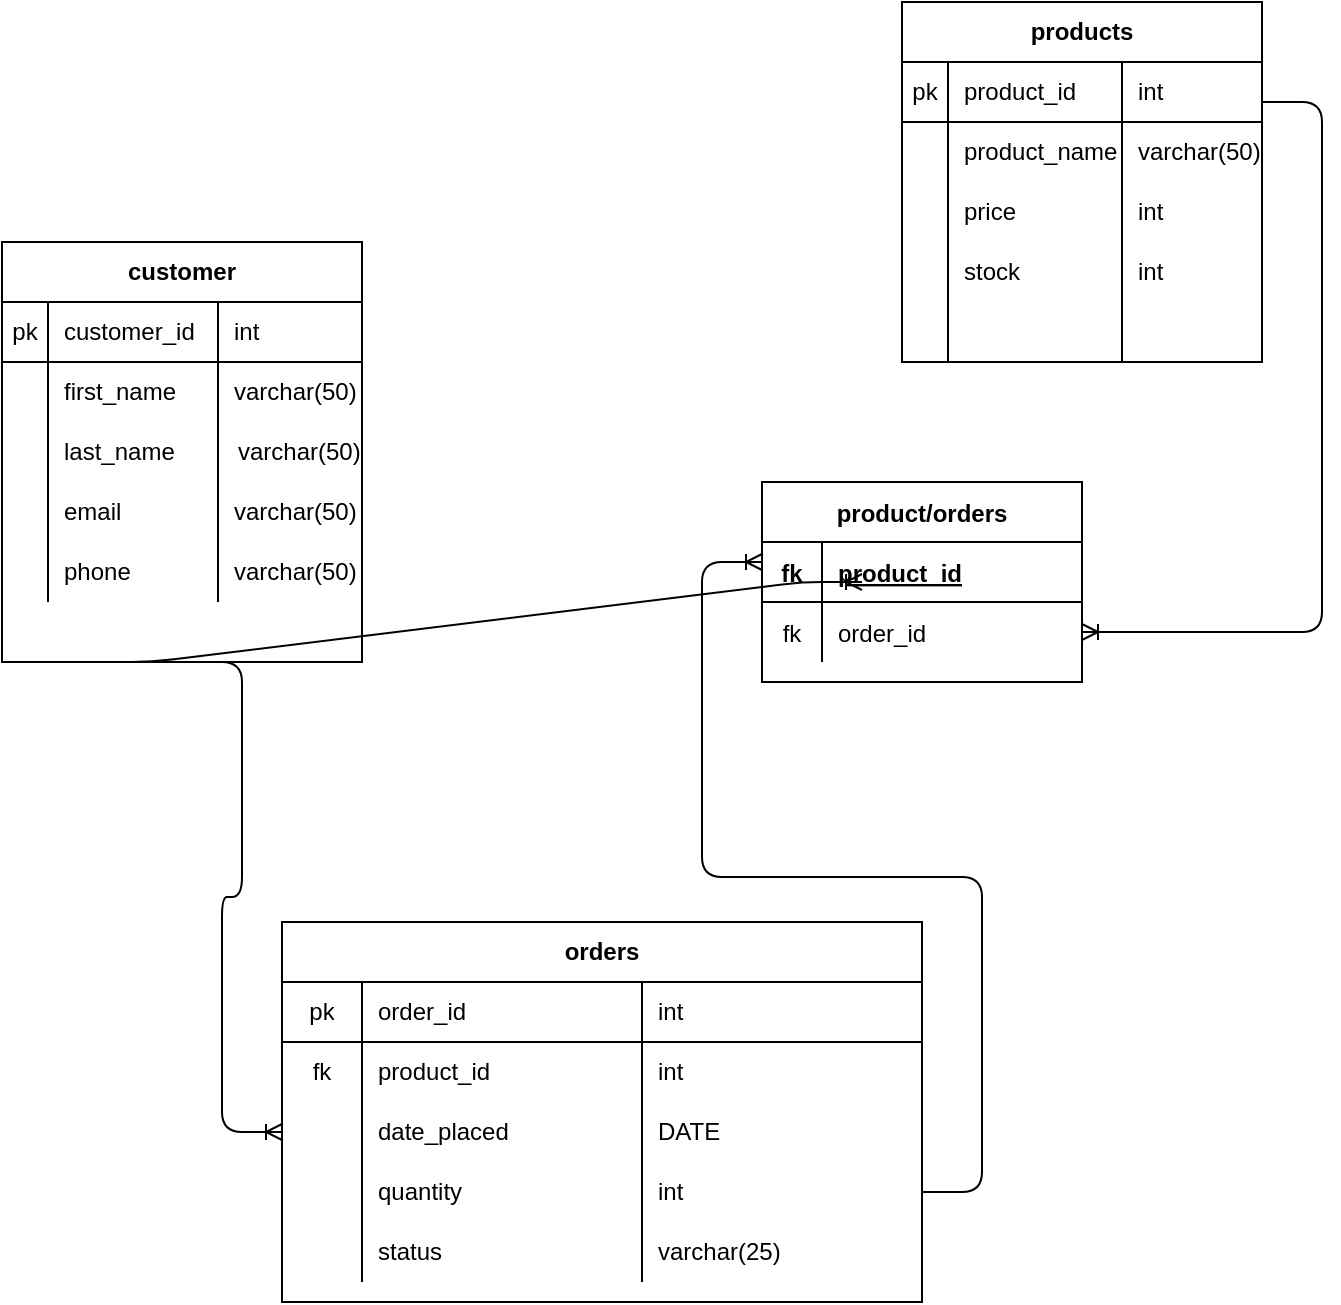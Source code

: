 <mxfile version="14.6.12" type="github"><diagram id="WdUzMKbhOJTNXHBL82K2" name="Page-1"><mxGraphModel dx="1422" dy="794" grid="1" gridSize="10" guides="1" tooltips="1" connect="1" arrows="1" fold="1" page="1" pageScale="1" pageWidth="850" pageHeight="1100" math="0" shadow="0"><root><mxCell id="0"/><mxCell id="1" parent="0"/><mxCell id="PCMY5emXgMbDtx15MJKR-9" value="orders" style="shape=table;html=1;whiteSpace=wrap;startSize=30;container=1;collapsible=0;childLayout=tableLayout;fixedRows=1;rowLines=0;fontStyle=1;align=center;" parent="1" vertex="1"><mxGeometry x="180" y="530" width="320" height="190" as="geometry"/></mxCell><mxCell id="PCMY5emXgMbDtx15MJKR-10" value="" style="shape=partialRectangle;html=1;whiteSpace=wrap;collapsible=0;dropTarget=0;pointerEvents=0;fillColor=none;top=0;left=0;bottom=1;right=0;points=[[0,0.5],[1,0.5]];portConstraint=eastwest;" parent="PCMY5emXgMbDtx15MJKR-9" vertex="1"><mxGeometry y="30" width="320" height="30" as="geometry"/></mxCell><mxCell id="PCMY5emXgMbDtx15MJKR-11" value="pk" style="shape=partialRectangle;html=1;whiteSpace=wrap;connectable=0;fillColor=none;top=0;left=0;bottom=0;right=0;overflow=hidden;" parent="PCMY5emXgMbDtx15MJKR-10" vertex="1"><mxGeometry width="40" height="30" as="geometry"/></mxCell><mxCell id="PCMY5emXgMbDtx15MJKR-12" value="order_id" style="shape=partialRectangle;html=1;whiteSpace=wrap;connectable=0;fillColor=none;top=0;left=0;bottom=0;right=0;align=left;spacingLeft=6;overflow=hidden;" parent="PCMY5emXgMbDtx15MJKR-10" vertex="1"><mxGeometry x="40" width="140" height="30" as="geometry"/></mxCell><mxCell id="PCMY5emXgMbDtx15MJKR-66" value="int" style="shape=partialRectangle;html=1;whiteSpace=wrap;connectable=0;fillColor=none;top=0;left=0;bottom=0;right=0;align=left;spacingLeft=6;overflow=hidden;" parent="PCMY5emXgMbDtx15MJKR-10" vertex="1"><mxGeometry x="180" width="140" height="30" as="geometry"/></mxCell><mxCell id="PCMY5emXgMbDtx15MJKR-16" value="" style="shape=partialRectangle;html=1;whiteSpace=wrap;collapsible=0;dropTarget=0;pointerEvents=0;fillColor=none;top=0;left=0;bottom=0;right=0;points=[[0,0.5],[1,0.5]];portConstraint=eastwest;" parent="PCMY5emXgMbDtx15MJKR-9" vertex="1"><mxGeometry y="60" width="320" height="30" as="geometry"/></mxCell><mxCell id="PCMY5emXgMbDtx15MJKR-17" value="fk" style="shape=partialRectangle;html=1;whiteSpace=wrap;connectable=0;fillColor=none;top=0;left=0;bottom=0;right=0;overflow=hidden;" parent="PCMY5emXgMbDtx15MJKR-16" vertex="1"><mxGeometry width="40" height="30" as="geometry"/></mxCell><mxCell id="PCMY5emXgMbDtx15MJKR-18" value="product_id" style="shape=partialRectangle;html=1;whiteSpace=wrap;connectable=0;fillColor=none;top=0;left=0;bottom=0;right=0;align=left;spacingLeft=6;overflow=hidden;" parent="PCMY5emXgMbDtx15MJKR-16" vertex="1"><mxGeometry x="40" width="140" height="30" as="geometry"/></mxCell><mxCell id="PCMY5emXgMbDtx15MJKR-68" value="int" style="shape=partialRectangle;html=1;whiteSpace=wrap;connectable=0;fillColor=none;top=0;left=0;bottom=0;right=0;align=left;spacingLeft=6;overflow=hidden;" parent="PCMY5emXgMbDtx15MJKR-16" vertex="1"><mxGeometry x="180" width="140" height="30" as="geometry"/></mxCell><mxCell id="PCMY5emXgMbDtx15MJKR-48" style="shape=partialRectangle;html=1;whiteSpace=wrap;collapsible=0;dropTarget=0;pointerEvents=0;fillColor=none;top=0;left=0;bottom=0;right=0;points=[[0,0.5],[1,0.5]];portConstraint=eastwest;" parent="PCMY5emXgMbDtx15MJKR-9" vertex="1"><mxGeometry y="90" width="320" height="30" as="geometry"/></mxCell><mxCell id="PCMY5emXgMbDtx15MJKR-49" style="shape=partialRectangle;html=1;whiteSpace=wrap;connectable=0;fillColor=none;top=0;left=0;bottom=0;right=0;overflow=hidden;" parent="PCMY5emXgMbDtx15MJKR-48" vertex="1"><mxGeometry width="40" height="30" as="geometry"/></mxCell><mxCell id="PCMY5emXgMbDtx15MJKR-50" value="date_placed" style="shape=partialRectangle;html=1;whiteSpace=wrap;connectable=0;fillColor=none;top=0;left=0;bottom=0;right=0;align=left;spacingLeft=6;overflow=hidden;" parent="PCMY5emXgMbDtx15MJKR-48" vertex="1"><mxGeometry x="40" width="140" height="30" as="geometry"/></mxCell><mxCell id="PCMY5emXgMbDtx15MJKR-69" value="DATE" style="shape=partialRectangle;html=1;whiteSpace=wrap;connectable=0;fillColor=none;top=0;left=0;bottom=0;right=0;align=left;spacingLeft=6;overflow=hidden;" parent="PCMY5emXgMbDtx15MJKR-48" vertex="1"><mxGeometry x="180" width="140" height="30" as="geometry"/></mxCell><mxCell id="PCMY5emXgMbDtx15MJKR-45" style="shape=partialRectangle;html=1;whiteSpace=wrap;collapsible=0;dropTarget=0;pointerEvents=0;fillColor=none;top=0;left=0;bottom=0;right=0;points=[[0,0.5],[1,0.5]];portConstraint=eastwest;" parent="PCMY5emXgMbDtx15MJKR-9" vertex="1"><mxGeometry y="120" width="320" height="30" as="geometry"/></mxCell><mxCell id="PCMY5emXgMbDtx15MJKR-46" style="shape=partialRectangle;html=1;whiteSpace=wrap;connectable=0;fillColor=none;top=0;left=0;bottom=0;right=0;overflow=hidden;" parent="PCMY5emXgMbDtx15MJKR-45" vertex="1"><mxGeometry width="40" height="30" as="geometry"/></mxCell><mxCell id="PCMY5emXgMbDtx15MJKR-47" value="quantity" style="shape=partialRectangle;html=1;whiteSpace=wrap;connectable=0;fillColor=none;top=0;left=0;bottom=0;right=0;align=left;spacingLeft=6;overflow=hidden;" parent="PCMY5emXgMbDtx15MJKR-45" vertex="1"><mxGeometry x="40" width="140" height="30" as="geometry"/></mxCell><mxCell id="PCMY5emXgMbDtx15MJKR-70" value="int" style="shape=partialRectangle;html=1;whiteSpace=wrap;connectable=0;fillColor=none;top=0;left=0;bottom=0;right=0;align=left;spacingLeft=6;overflow=hidden;" parent="PCMY5emXgMbDtx15MJKR-45" vertex="1"><mxGeometry x="180" width="140" height="30" as="geometry"/></mxCell><mxCell id="PCMY5emXgMbDtx15MJKR-74" style="shape=partialRectangle;html=1;whiteSpace=wrap;collapsible=0;dropTarget=0;pointerEvents=0;fillColor=none;top=0;left=0;bottom=0;right=0;points=[[0,0.5],[1,0.5]];portConstraint=eastwest;" parent="PCMY5emXgMbDtx15MJKR-9" vertex="1"><mxGeometry y="150" width="320" height="30" as="geometry"/></mxCell><mxCell id="PCMY5emXgMbDtx15MJKR-75" style="shape=partialRectangle;html=1;whiteSpace=wrap;connectable=0;fillColor=none;top=0;left=0;bottom=0;right=0;overflow=hidden;" parent="PCMY5emXgMbDtx15MJKR-74" vertex="1"><mxGeometry width="40" height="30" as="geometry"/></mxCell><mxCell id="PCMY5emXgMbDtx15MJKR-76" value="status" style="shape=partialRectangle;html=1;whiteSpace=wrap;connectable=0;fillColor=none;top=0;left=0;bottom=0;right=0;align=left;spacingLeft=6;overflow=hidden;" parent="PCMY5emXgMbDtx15MJKR-74" vertex="1"><mxGeometry x="40" width="140" height="30" as="geometry"/></mxCell><mxCell id="PCMY5emXgMbDtx15MJKR-77" value="&lt;span&gt;varchar(25)&lt;/span&gt;" style="shape=partialRectangle;html=1;whiteSpace=wrap;connectable=0;fillColor=none;top=0;left=0;bottom=0;right=0;align=left;spacingLeft=6;overflow=hidden;" parent="PCMY5emXgMbDtx15MJKR-74" vertex="1"><mxGeometry x="180" width="140" height="30" as="geometry"/></mxCell><mxCell id="PCMY5emXgMbDtx15MJKR-19" value="customer" style="shape=table;html=1;whiteSpace=wrap;startSize=30;container=1;collapsible=0;childLayout=tableLayout;fixedRows=1;rowLines=0;fontStyle=1;align=center;" parent="1" vertex="1"><mxGeometry x="40" y="190" width="180" height="210" as="geometry"/></mxCell><mxCell id="PCMY5emXgMbDtx15MJKR-20" value="" style="shape=partialRectangle;html=1;whiteSpace=wrap;collapsible=0;dropTarget=0;pointerEvents=0;fillColor=none;top=0;left=0;bottom=1;right=0;points=[[0,0.5],[1,0.5]];portConstraint=eastwest;" parent="PCMY5emXgMbDtx15MJKR-19" vertex="1"><mxGeometry y="30" width="180" height="30" as="geometry"/></mxCell><mxCell id="PCMY5emXgMbDtx15MJKR-21" value="pk" style="shape=partialRectangle;html=1;whiteSpace=wrap;connectable=0;fillColor=none;top=0;left=0;bottom=0;right=0;overflow=hidden;" parent="PCMY5emXgMbDtx15MJKR-20" vertex="1"><mxGeometry width="23" height="30" as="geometry"/></mxCell><mxCell id="PCMY5emXgMbDtx15MJKR-22" value="customer_id" style="shape=partialRectangle;html=1;whiteSpace=wrap;connectable=0;fillColor=none;top=0;left=0;bottom=0;right=0;align=left;spacingLeft=6;overflow=hidden;" parent="PCMY5emXgMbDtx15MJKR-20" vertex="1"><mxGeometry x="23" width="85" height="30" as="geometry"/></mxCell><mxCell id="PCMY5emXgMbDtx15MJKR-59" value="int" style="shape=partialRectangle;html=1;whiteSpace=wrap;connectable=0;fillColor=none;top=0;left=0;bottom=0;right=0;align=left;spacingLeft=6;overflow=hidden;" parent="PCMY5emXgMbDtx15MJKR-20" vertex="1"><mxGeometry x="108" width="72" height="30" as="geometry"/></mxCell><mxCell id="PCMY5emXgMbDtx15MJKR-23" value="" style="shape=partialRectangle;html=1;whiteSpace=wrap;collapsible=0;dropTarget=0;pointerEvents=0;fillColor=none;top=0;left=0;bottom=0;right=0;points=[[0,0.5],[1,0.5]];portConstraint=eastwest;" parent="PCMY5emXgMbDtx15MJKR-19" vertex="1"><mxGeometry y="60" width="180" height="30" as="geometry"/></mxCell><mxCell id="PCMY5emXgMbDtx15MJKR-24" value="" style="shape=partialRectangle;html=1;whiteSpace=wrap;connectable=0;fillColor=none;top=0;left=0;bottom=0;right=0;overflow=hidden;" parent="PCMY5emXgMbDtx15MJKR-23" vertex="1"><mxGeometry width="23" height="30" as="geometry"/></mxCell><mxCell id="PCMY5emXgMbDtx15MJKR-25" value="first_name" style="shape=partialRectangle;html=1;whiteSpace=wrap;connectable=0;fillColor=none;top=0;left=0;bottom=0;right=0;align=left;spacingLeft=6;overflow=hidden;" parent="PCMY5emXgMbDtx15MJKR-23" vertex="1"><mxGeometry x="23" width="85" height="30" as="geometry"/></mxCell><mxCell id="PCMY5emXgMbDtx15MJKR-60" value="varchar(50)" style="shape=partialRectangle;html=1;whiteSpace=wrap;connectable=0;fillColor=none;top=0;left=0;bottom=0;right=0;align=left;spacingLeft=6;overflow=hidden;" parent="PCMY5emXgMbDtx15MJKR-23" vertex="1"><mxGeometry x="108" width="72" height="30" as="geometry"/></mxCell><mxCell id="PCMY5emXgMbDtx15MJKR-26" value="" style="shape=partialRectangle;html=1;whiteSpace=wrap;collapsible=0;dropTarget=0;pointerEvents=0;fillColor=none;top=0;left=0;bottom=0;right=0;points=[[0,0.5],[1,0.5]];portConstraint=eastwest;" parent="PCMY5emXgMbDtx15MJKR-19" vertex="1"><mxGeometry y="90" width="180" height="30" as="geometry"/></mxCell><mxCell id="PCMY5emXgMbDtx15MJKR-27" value="" style="shape=partialRectangle;html=1;whiteSpace=wrap;connectable=0;fillColor=none;top=0;left=0;bottom=0;right=0;overflow=hidden;" parent="PCMY5emXgMbDtx15MJKR-26" vertex="1"><mxGeometry width="23" height="30" as="geometry"/></mxCell><mxCell id="PCMY5emXgMbDtx15MJKR-28" value="last_name" style="shape=partialRectangle;html=1;whiteSpace=wrap;connectable=0;fillColor=none;top=0;left=0;bottom=0;right=0;align=left;spacingLeft=6;overflow=hidden;" parent="PCMY5emXgMbDtx15MJKR-26" vertex="1"><mxGeometry x="23" width="85" height="30" as="geometry"/></mxCell><mxCell id="PCMY5emXgMbDtx15MJKR-61" style="shape=partialRectangle;html=1;whiteSpace=wrap;connectable=0;fillColor=none;top=0;left=0;bottom=0;right=0;align=left;spacingLeft=6;overflow=hidden;" parent="PCMY5emXgMbDtx15MJKR-26" vertex="1"><mxGeometry x="108" width="72" height="30" as="geometry"/></mxCell><mxCell id="PCMY5emXgMbDtx15MJKR-56" style="shape=partialRectangle;html=1;whiteSpace=wrap;collapsible=0;dropTarget=0;pointerEvents=0;fillColor=none;top=0;left=0;bottom=0;right=0;points=[[0,0.5],[1,0.5]];portConstraint=eastwest;" parent="PCMY5emXgMbDtx15MJKR-19" vertex="1"><mxGeometry y="120" width="180" height="30" as="geometry"/></mxCell><mxCell id="PCMY5emXgMbDtx15MJKR-57" style="shape=partialRectangle;html=1;whiteSpace=wrap;connectable=0;fillColor=none;top=0;left=0;bottom=0;right=0;overflow=hidden;" parent="PCMY5emXgMbDtx15MJKR-56" vertex="1"><mxGeometry width="23" height="30" as="geometry"/></mxCell><mxCell id="PCMY5emXgMbDtx15MJKR-58" value="email" style="shape=partialRectangle;html=1;whiteSpace=wrap;connectable=0;fillColor=none;top=0;left=0;bottom=0;right=0;align=left;spacingLeft=6;overflow=hidden;" parent="PCMY5emXgMbDtx15MJKR-56" vertex="1"><mxGeometry x="23" width="85" height="30" as="geometry"/></mxCell><mxCell id="PCMY5emXgMbDtx15MJKR-62" value="&lt;span&gt;varchar(50)&lt;/span&gt;" style="shape=partialRectangle;html=1;whiteSpace=wrap;connectable=0;fillColor=none;top=0;left=0;bottom=0;right=0;align=left;spacingLeft=6;overflow=hidden;" parent="PCMY5emXgMbDtx15MJKR-56" vertex="1"><mxGeometry x="108" width="72" height="30" as="geometry"/></mxCell><mxCell id="PCMY5emXgMbDtx15MJKR-53" style="shape=partialRectangle;html=1;whiteSpace=wrap;collapsible=0;dropTarget=0;pointerEvents=0;fillColor=none;top=0;left=0;bottom=0;right=0;points=[[0,0.5],[1,0.5]];portConstraint=eastwest;" parent="PCMY5emXgMbDtx15MJKR-19" vertex="1"><mxGeometry y="150" width="180" height="30" as="geometry"/></mxCell><mxCell id="PCMY5emXgMbDtx15MJKR-54" style="shape=partialRectangle;html=1;whiteSpace=wrap;connectable=0;fillColor=none;top=0;left=0;bottom=0;right=0;overflow=hidden;" parent="PCMY5emXgMbDtx15MJKR-53" vertex="1"><mxGeometry width="23" height="30" as="geometry"/></mxCell><mxCell id="PCMY5emXgMbDtx15MJKR-55" value="phone" style="shape=partialRectangle;html=1;whiteSpace=wrap;connectable=0;fillColor=none;top=0;left=0;bottom=0;right=0;align=left;spacingLeft=6;overflow=hidden;" parent="PCMY5emXgMbDtx15MJKR-53" vertex="1"><mxGeometry x="23" width="85" height="30" as="geometry"/></mxCell><mxCell id="PCMY5emXgMbDtx15MJKR-63" value="&lt;span&gt;varchar(50)&lt;/span&gt;" style="shape=partialRectangle;html=1;whiteSpace=wrap;connectable=0;fillColor=none;top=0;left=0;bottom=0;right=0;align=left;spacingLeft=6;overflow=hidden;" parent="PCMY5emXgMbDtx15MJKR-53" vertex="1"><mxGeometry x="108" width="72" height="30" as="geometry"/></mxCell><mxCell id="PCMY5emXgMbDtx15MJKR-29" value="products" style="shape=table;html=1;whiteSpace=wrap;startSize=30;container=1;collapsible=0;childLayout=tableLayout;fixedRows=1;rowLines=0;fontStyle=1;align=center;" parent="1" vertex="1"><mxGeometry x="490" y="70" width="180" height="180" as="geometry"/></mxCell><mxCell id="PCMY5emXgMbDtx15MJKR-30" value="" style="shape=partialRectangle;html=1;whiteSpace=wrap;collapsible=0;dropTarget=0;pointerEvents=0;fillColor=none;top=0;left=0;bottom=1;right=0;points=[[0,0.5],[1,0.5]];portConstraint=eastwest;" parent="PCMY5emXgMbDtx15MJKR-29" vertex="1"><mxGeometry y="30" width="180" height="30" as="geometry"/></mxCell><mxCell id="PCMY5emXgMbDtx15MJKR-31" value="pk" style="shape=partialRectangle;html=1;whiteSpace=wrap;connectable=0;fillColor=none;top=0;left=0;bottom=0;right=0;overflow=hidden;" parent="PCMY5emXgMbDtx15MJKR-30" vertex="1"><mxGeometry width="23" height="30" as="geometry"/></mxCell><mxCell id="PCMY5emXgMbDtx15MJKR-32" value="product_id" style="shape=partialRectangle;html=1;whiteSpace=wrap;connectable=0;fillColor=none;top=0;left=0;bottom=0;right=0;align=left;spacingLeft=6;overflow=hidden;" parent="PCMY5emXgMbDtx15MJKR-30" vertex="1"><mxGeometry x="23" width="87" height="30" as="geometry"/></mxCell><mxCell id="PCMY5emXgMbDtx15MJKR-71" value="int" style="shape=partialRectangle;html=1;whiteSpace=wrap;connectable=0;fillColor=none;top=0;left=0;bottom=0;right=0;align=left;spacingLeft=6;overflow=hidden;" parent="PCMY5emXgMbDtx15MJKR-30" vertex="1"><mxGeometry x="110" width="70" height="30" as="geometry"/></mxCell><mxCell id="PCMY5emXgMbDtx15MJKR-33" value="" style="shape=partialRectangle;html=1;whiteSpace=wrap;collapsible=0;dropTarget=0;pointerEvents=0;fillColor=none;top=0;left=0;bottom=0;right=0;points=[[0,0.5],[1,0.5]];portConstraint=eastwest;" parent="PCMY5emXgMbDtx15MJKR-29" vertex="1"><mxGeometry y="60" width="180" height="30" as="geometry"/></mxCell><mxCell id="PCMY5emXgMbDtx15MJKR-34" value="" style="shape=partialRectangle;html=1;whiteSpace=wrap;connectable=0;fillColor=none;top=0;left=0;bottom=0;right=0;overflow=hidden;" parent="PCMY5emXgMbDtx15MJKR-33" vertex="1"><mxGeometry width="23" height="30" as="geometry"/></mxCell><mxCell id="PCMY5emXgMbDtx15MJKR-35" value="product_name" style="shape=partialRectangle;html=1;whiteSpace=wrap;connectable=0;fillColor=none;top=0;left=0;bottom=0;right=0;align=left;spacingLeft=6;overflow=hidden;" parent="PCMY5emXgMbDtx15MJKR-33" vertex="1"><mxGeometry x="23" width="87" height="30" as="geometry"/></mxCell><mxCell id="PCMY5emXgMbDtx15MJKR-72" value="&lt;span&gt;varchar(50)&lt;/span&gt;" style="shape=partialRectangle;html=1;whiteSpace=wrap;connectable=0;fillColor=none;top=0;left=0;bottom=0;right=0;align=left;spacingLeft=6;overflow=hidden;" parent="PCMY5emXgMbDtx15MJKR-33" vertex="1"><mxGeometry x="110" width="70" height="30" as="geometry"/></mxCell><mxCell id="PCMY5emXgMbDtx15MJKR-36" value="" style="shape=partialRectangle;html=1;whiteSpace=wrap;collapsible=0;dropTarget=0;pointerEvents=0;fillColor=none;top=0;left=0;bottom=0;right=0;points=[[0,0.5],[1,0.5]];portConstraint=eastwest;" parent="PCMY5emXgMbDtx15MJKR-29" vertex="1"><mxGeometry y="90" width="180" height="30" as="geometry"/></mxCell><mxCell id="PCMY5emXgMbDtx15MJKR-37" value="" style="shape=partialRectangle;html=1;whiteSpace=wrap;connectable=0;fillColor=none;top=0;left=0;bottom=0;right=0;overflow=hidden;" parent="PCMY5emXgMbDtx15MJKR-36" vertex="1"><mxGeometry width="23" height="30" as="geometry"/></mxCell><mxCell id="PCMY5emXgMbDtx15MJKR-38" value="price" style="shape=partialRectangle;html=1;whiteSpace=wrap;connectable=0;fillColor=none;top=0;left=0;bottom=0;right=0;align=left;spacingLeft=6;overflow=hidden;" parent="PCMY5emXgMbDtx15MJKR-36" vertex="1"><mxGeometry x="23" width="87" height="30" as="geometry"/></mxCell><mxCell id="PCMY5emXgMbDtx15MJKR-73" value="int" style="shape=partialRectangle;html=1;whiteSpace=wrap;connectable=0;fillColor=none;top=0;left=0;bottom=0;right=0;align=left;spacingLeft=6;overflow=hidden;" parent="PCMY5emXgMbDtx15MJKR-36" vertex="1"><mxGeometry x="110" width="70" height="30" as="geometry"/></mxCell><mxCell id="PCMY5emXgMbDtx15MJKR-78" style="shape=partialRectangle;html=1;whiteSpace=wrap;collapsible=0;dropTarget=0;pointerEvents=0;fillColor=none;top=0;left=0;bottom=0;right=0;points=[[0,0.5],[1,0.5]];portConstraint=eastwest;" parent="PCMY5emXgMbDtx15MJKR-29" vertex="1"><mxGeometry y="120" width="180" height="30" as="geometry"/></mxCell><mxCell id="PCMY5emXgMbDtx15MJKR-79" style="shape=partialRectangle;html=1;whiteSpace=wrap;connectable=0;fillColor=none;top=0;left=0;bottom=0;right=0;overflow=hidden;" parent="PCMY5emXgMbDtx15MJKR-78" vertex="1"><mxGeometry width="23" height="30" as="geometry"/></mxCell><mxCell id="PCMY5emXgMbDtx15MJKR-80" value="stock" style="shape=partialRectangle;html=1;whiteSpace=wrap;connectable=0;fillColor=none;top=0;left=0;bottom=0;right=0;align=left;spacingLeft=6;overflow=hidden;" parent="PCMY5emXgMbDtx15MJKR-78" vertex="1"><mxGeometry x="23" width="87" height="30" as="geometry"/></mxCell><mxCell id="PCMY5emXgMbDtx15MJKR-81" value="int" style="shape=partialRectangle;html=1;whiteSpace=wrap;connectable=0;fillColor=none;top=0;left=0;bottom=0;right=0;align=left;spacingLeft=6;overflow=hidden;" parent="PCMY5emXgMbDtx15MJKR-78" vertex="1"><mxGeometry x="110" width="70" height="30" as="geometry"/></mxCell><mxCell id="PCMY5emXgMbDtx15MJKR-82" style="shape=partialRectangle;html=1;whiteSpace=wrap;collapsible=0;dropTarget=0;pointerEvents=0;fillColor=none;top=0;left=0;bottom=0;right=0;points=[[0,0.5],[1,0.5]];portConstraint=eastwest;" parent="PCMY5emXgMbDtx15MJKR-29" vertex="1"><mxGeometry y="150" width="180" height="30" as="geometry"/></mxCell><mxCell id="PCMY5emXgMbDtx15MJKR-83" style="shape=partialRectangle;html=1;whiteSpace=wrap;connectable=0;fillColor=none;top=0;left=0;bottom=0;right=0;overflow=hidden;" parent="PCMY5emXgMbDtx15MJKR-82" vertex="1"><mxGeometry width="23" height="30" as="geometry"/></mxCell><mxCell id="PCMY5emXgMbDtx15MJKR-84" style="shape=partialRectangle;html=1;whiteSpace=wrap;connectable=0;fillColor=none;top=0;left=0;bottom=0;right=0;align=left;spacingLeft=6;overflow=hidden;" parent="PCMY5emXgMbDtx15MJKR-82" vertex="1"><mxGeometry x="23" width="87" height="30" as="geometry"/></mxCell><mxCell id="PCMY5emXgMbDtx15MJKR-85" style="shape=partialRectangle;html=1;whiteSpace=wrap;connectable=0;fillColor=none;top=0;left=0;bottom=0;right=0;align=left;spacingLeft=6;overflow=hidden;" parent="PCMY5emXgMbDtx15MJKR-82" vertex="1"><mxGeometry x="110" width="70" height="30" as="geometry"/></mxCell><mxCell id="PCMY5emXgMbDtx15MJKR-39" value="" style="edgeStyle=entityRelationEdgeStyle;fontSize=12;html=1;endArrow=ERoneToMany;exitX=0.25;exitY=1;exitDx=0;exitDy=0;entryX=0;entryY=0.5;entryDx=0;entryDy=0;" parent="1" source="PCMY5emXgMbDtx15MJKR-19" target="PCMY5emXgMbDtx15MJKR-13" edge="1"><mxGeometry width="100" height="100" relative="1" as="geometry"><mxPoint x="370" y="460" as="sourcePoint"/><mxPoint x="470" y="360" as="targetPoint"/></mxGeometry></mxCell><mxCell id="PCMY5emXgMbDtx15MJKR-64" value="&lt;span&gt;varchar(50)&lt;/span&gt;" style="shape=partialRectangle;html=1;whiteSpace=wrap;connectable=0;fillColor=none;top=0;left=0;bottom=0;right=0;align=left;spacingLeft=6;overflow=hidden;" parent="1" vertex="1"><mxGeometry x="150" y="280" width="109" height="30" as="geometry"/></mxCell><mxCell id="PCMY5emXgMbDtx15MJKR-87" value="product/orders" style="shape=table;startSize=30;container=1;collapsible=1;childLayout=tableLayout;fixedRows=1;rowLines=0;fontStyle=1;align=center;resizeLast=1;" parent="1" vertex="1"><mxGeometry x="420" y="310" width="160" height="100" as="geometry"/></mxCell><mxCell id="PCMY5emXgMbDtx15MJKR-88" value="" style="shape=partialRectangle;collapsible=0;dropTarget=0;pointerEvents=0;fillColor=none;top=0;left=0;bottom=1;right=0;points=[[0,0.5],[1,0.5]];portConstraint=eastwest;" parent="PCMY5emXgMbDtx15MJKR-87" vertex="1"><mxGeometry y="30" width="160" height="30" as="geometry"/></mxCell><mxCell id="PCMY5emXgMbDtx15MJKR-89" value="fk" style="shape=partialRectangle;connectable=0;fillColor=none;top=0;left=0;bottom=0;right=0;fontStyle=1;overflow=hidden;" parent="PCMY5emXgMbDtx15MJKR-88" vertex="1"><mxGeometry width="30" height="30" as="geometry"/></mxCell><mxCell id="PCMY5emXgMbDtx15MJKR-90" value="product_id" style="shape=partialRectangle;connectable=0;fillColor=none;top=0;left=0;bottom=0;right=0;align=left;spacingLeft=6;fontStyle=5;overflow=hidden;" parent="PCMY5emXgMbDtx15MJKR-88" vertex="1"><mxGeometry x="30" width="130" height="30" as="geometry"/></mxCell><mxCell id="PCMY5emXgMbDtx15MJKR-91" value="" style="shape=partialRectangle;collapsible=0;dropTarget=0;pointerEvents=0;fillColor=none;top=0;left=0;bottom=0;right=0;points=[[0,0.5],[1,0.5]];portConstraint=eastwest;" parent="PCMY5emXgMbDtx15MJKR-87" vertex="1"><mxGeometry y="60" width="160" height="30" as="geometry"/></mxCell><mxCell id="PCMY5emXgMbDtx15MJKR-92" value="fk" style="shape=partialRectangle;connectable=0;fillColor=none;top=0;left=0;bottom=0;right=0;editable=1;overflow=hidden;" parent="PCMY5emXgMbDtx15MJKR-91" vertex="1"><mxGeometry width="30" height="30" as="geometry"/></mxCell><mxCell id="PCMY5emXgMbDtx15MJKR-93" value="order_id" style="shape=partialRectangle;connectable=0;fillColor=none;top=0;left=0;bottom=0;right=0;align=left;spacingLeft=6;overflow=hidden;" parent="PCMY5emXgMbDtx15MJKR-91" vertex="1"><mxGeometry x="30" width="130" height="30" as="geometry"/></mxCell><mxCell id="PCMY5emXgMbDtx15MJKR-100" value="" style="edgeStyle=entityRelationEdgeStyle;fontSize=12;html=1;endArrow=ERoneToMany;entryX=1;entryY=0.5;entryDx=0;entryDy=0;" parent="1" edge="1" target="PCMY5emXgMbDtx15MJKR-91"><mxGeometry width="100" height="100" relative="1" as="geometry"><mxPoint x="670" y="120" as="sourcePoint"/><mxPoint x="510" y="260" as="targetPoint"/></mxGeometry></mxCell><mxCell id="PCMY5emXgMbDtx15MJKR-101" value="" style="edgeStyle=entityRelationEdgeStyle;fontSize=12;html=1;endArrow=ERoneToMany;exitX=1;exitY=0.5;exitDx=0;exitDy=0;" parent="1" source="PCMY5emXgMbDtx15MJKR-45" edge="1"><mxGeometry width="100" height="100" relative="1" as="geometry"><mxPoint x="640" y="690" as="sourcePoint"/><mxPoint x="420" y="350" as="targetPoint"/></mxGeometry></mxCell><mxCell id="iGFVMEkFKEMKLZaRlnec-2" value="" style="edgeStyle=entityRelationEdgeStyle;fontSize=12;html=1;endArrow=ERoneToMany;exitX=0.5;exitY=1;exitDx=0;exitDy=0;entryX=0;entryY=0.5;entryDx=0;entryDy=0;" edge="1" parent="1" source="PCMY5emXgMbDtx15MJKR-19" target="PCMY5emXgMbDtx15MJKR-48"><mxGeometry width="100" height="100" relative="1" as="geometry"><mxPoint x="370" y="470" as="sourcePoint"/><mxPoint x="470" y="370" as="targetPoint"/></mxGeometry></mxCell></root></mxGraphModel></diagram></mxfile>